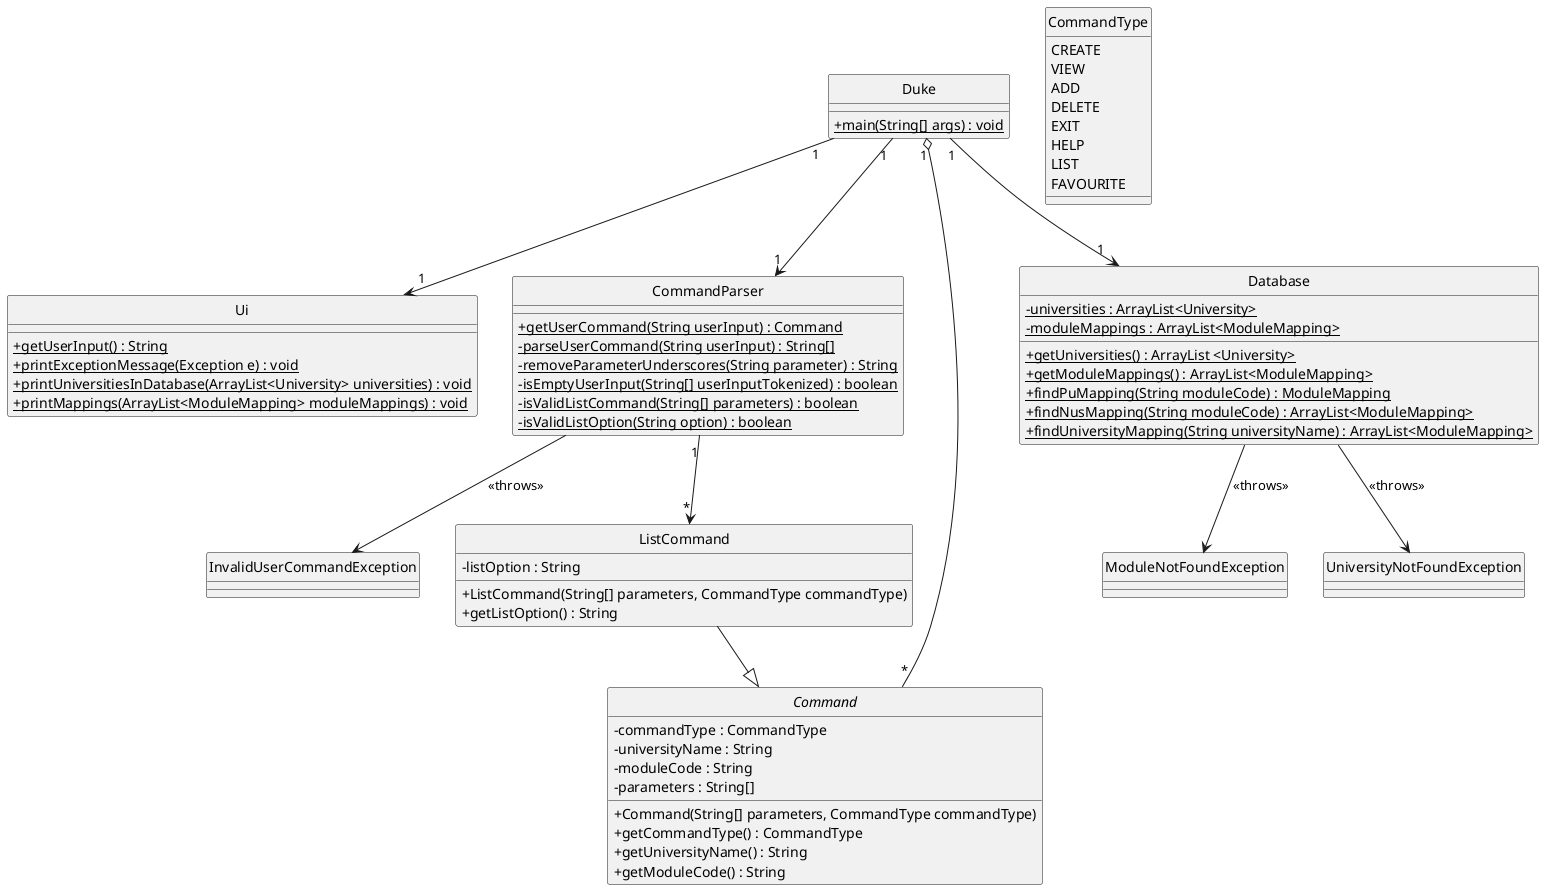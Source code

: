 @startuml
hide circle
skinparam classAttributeIconSize 0

class Duke {
    {static} + main(String[] args) : void   
}

class Ui {
    {static} + getUserInput() : String
    {static} + printExceptionMessage(Exception e) : void
    {static} + printUniversitiesInDatabase(ArrayList<University> universities) : void
    {static} + printMappings(ArrayList<ModuleMapping> moduleMappings) : void
}

class CommandParser {
    {static} + getUserCommand(String userInput) : Command
    {static} - parseUserCommand(String userInput) : String[]
    {static} - removeParameterUnderscores(String parameter) : String
    {static} - isEmptyUserInput(String[] userInputTokenized) : boolean
    {static} - isValidListCommand(String[] parameters) : boolean
    {static} - isValidListOption(String option) : boolean
}

class InvalidUserCommandException {

}

enum CommandType {
    CREATE
    VIEW
    ADD
    DELETE
    EXIT
    HELP
    LIST
    FAVOURITE
}

abstract class Command { 
    - commandType : CommandType
    - universityName : String
    - moduleCode : String
    - parameters : String[]
    + Command(String[] parameters, CommandType commandType)
    + getCommandType() : CommandType
    + getUniversityName() : String
    + getModuleCode() : String
}

class ListCommand {
    - listOption : String
    + ListCommand(String[] parameters, CommandType commandType)
    + getListOption() : String
}

class Database {
    {static} - universities : ArrayList<University>
    {static} - moduleMappings : ArrayList<ModuleMapping>
    {static} + getUniversities() : ArrayList <University>
    {static} + getModuleMappings() : ArrayList<ModuleMapping>
    {static} + findPuMapping(String moduleCode) : ModuleMapping
    {static} + findNusMapping(String moduleCode) : ArrayList<ModuleMapping>
    {static} + findUniversityMapping(String universityName) : ArrayList<ModuleMapping>
}

class ModuleNotFoundException {

}

class UniversityNotFoundException {

}

Duke "1" --> "1" Ui
Duke "1" --> "1" CommandParser
Duke "1" --> "1" Database
Duke "1" o-- "*" Command
CommandParser --> InvalidUserCommandException : <<throws>>
CommandParser "1" --> "*" ListCommand
ListCommand --|> Command
Database --> ModuleNotFoundException : <<throws>>
Database --> UniversityNotFoundException : <<throws>>

@enduml